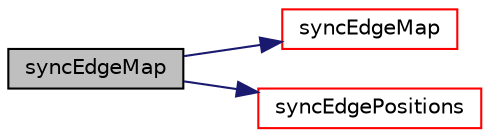 digraph "syncEdgeMap"
{
  bgcolor="transparent";
  edge [fontname="Helvetica",fontsize="10",labelfontname="Helvetica",labelfontsize="10"];
  node [fontname="Helvetica",fontsize="10",shape=record];
  rankdir="LR";
  Node1 [label="syncEdgeMap",height=0.2,width=0.4,color="black", fillcolor="grey75", style="filled", fontcolor="black"];
  Node1 -> Node2 [color="midnightblue",fontsize="10",style="solid",fontname="Helvetica"];
  Node2 [label="syncEdgeMap",height=0.2,width=0.4,color="red",URL="$a02620.html#a154ac086463b8d7a0eed8c4539d3ab73",tooltip="Synchronize values on selected edges. "];
  Node1 -> Node3 [color="midnightblue",fontsize="10",style="solid",fontname="Helvetica"];
  Node3 [label="syncEdgePositions",height=0.2,width=0.4,color="red",URL="$a02620.html#a6b6d5805ee5c869b4bb7c42840c3e982",tooltip="Synchronize locations on all mesh edges. "];
}

